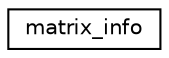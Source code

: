 digraph "Graphical Class Hierarchy"
{
  edge [fontname="Helvetica",fontsize="10",labelfontname="Helvetica",labelfontsize="10"];
  node [fontname="Helvetica",fontsize="10",shape=record];
  rankdir="LR";
  Node1 [label="matrix_info",height=0.2,width=0.4,color="black", fillcolor="white", style="filled",URL="$classmatrix__info.html"];
}
